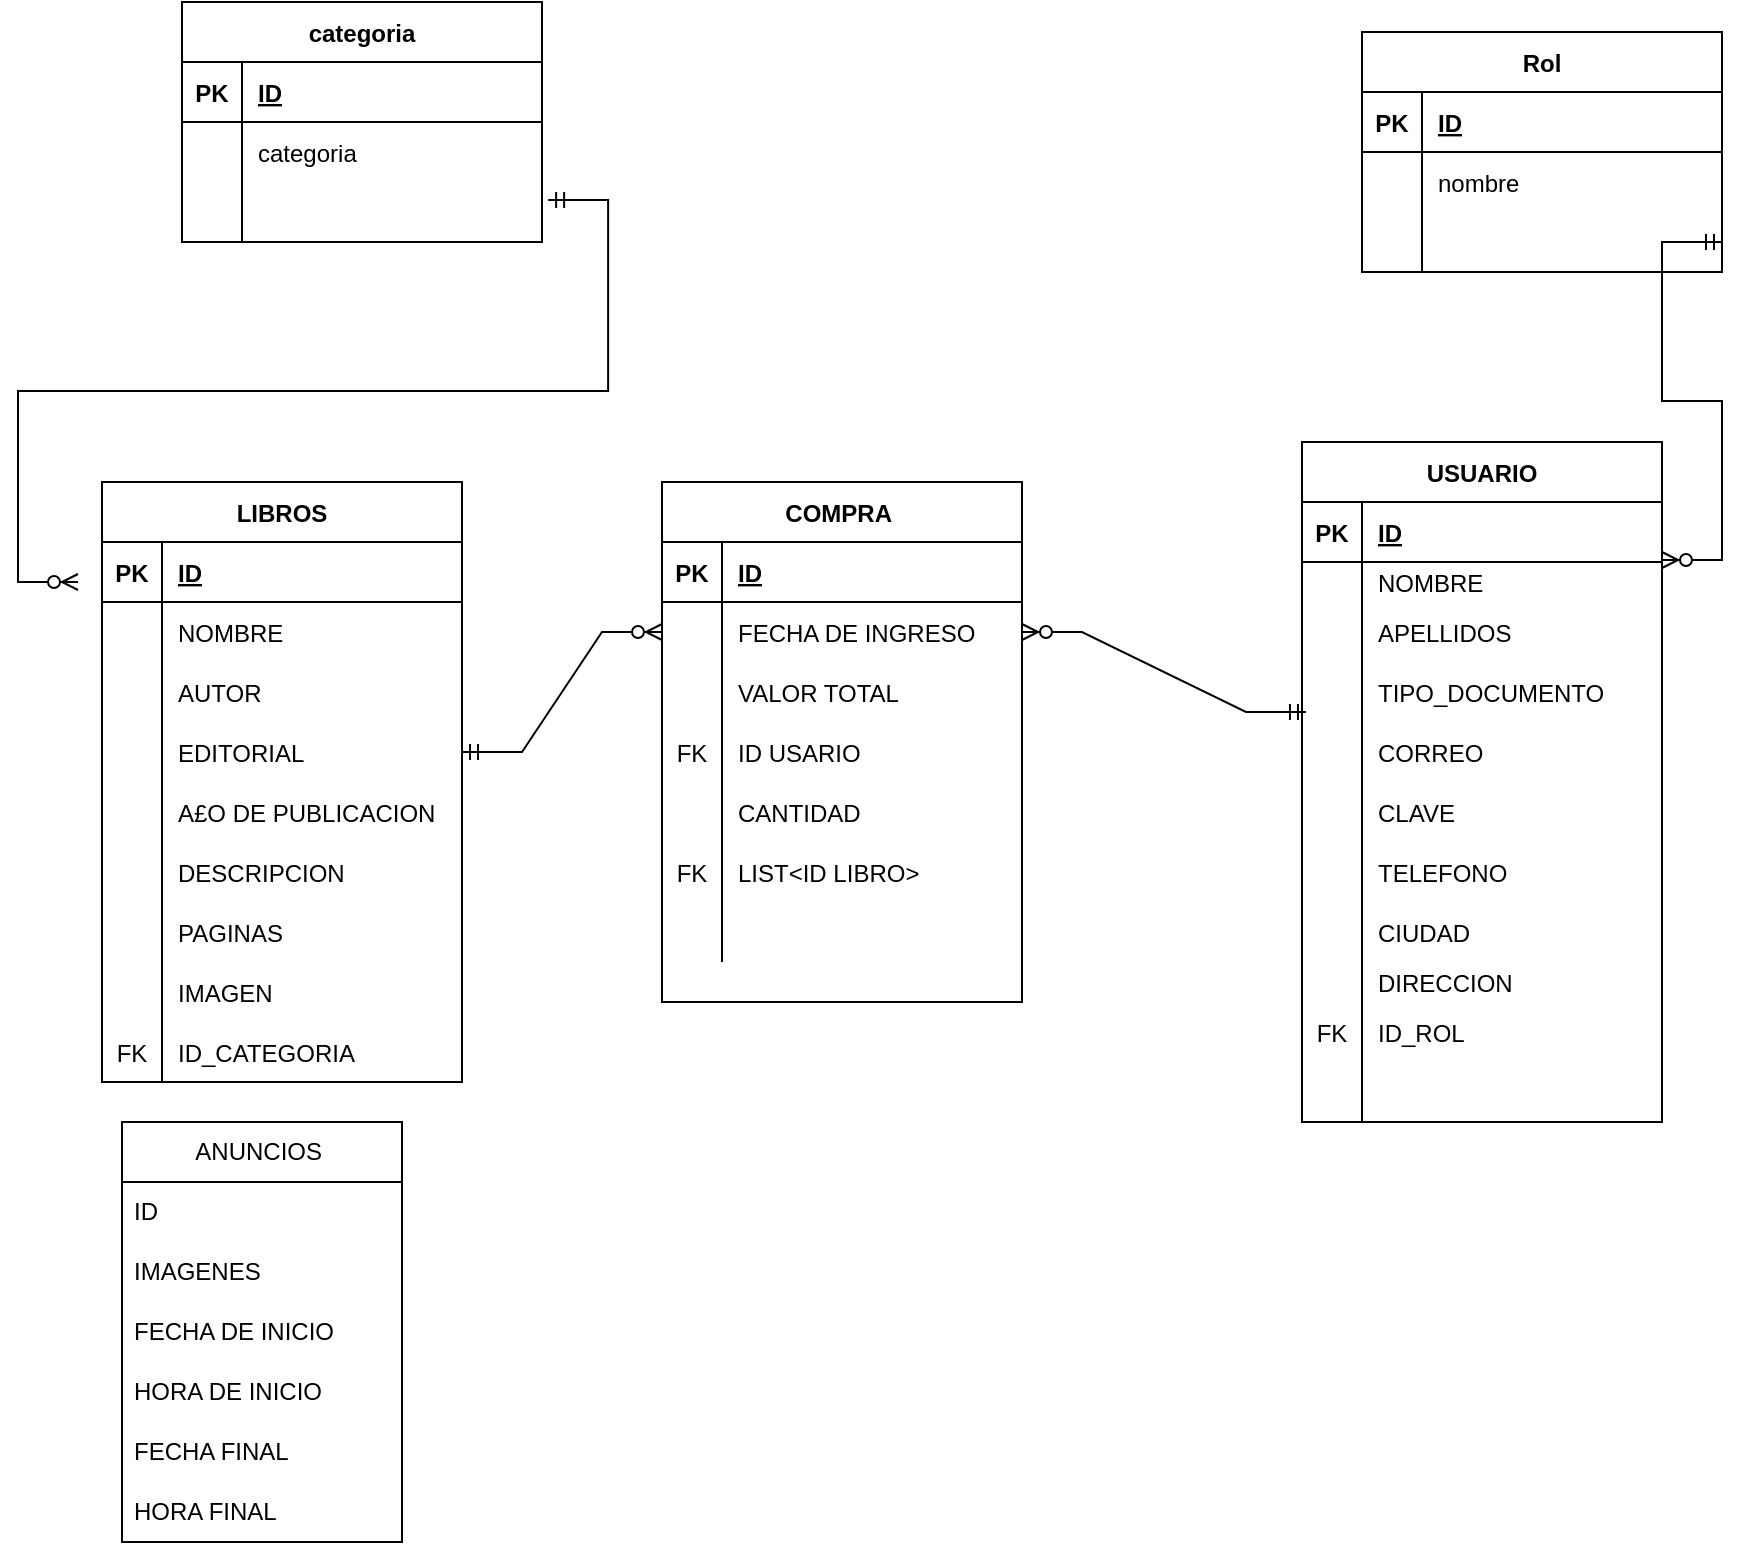 <mxfile version="21.1.1" type="github">
  <diagram name="Page-1" id="SdOR_lcxehe7at8e-WVL">
    <mxGraphModel dx="1947" dy="1613" grid="1" gridSize="10" guides="1" tooltips="1" connect="1" arrows="1" fold="1" page="1" pageScale="1" pageWidth="827" pageHeight="1169" math="0" shadow="0">
      <root>
        <mxCell id="0" />
        <mxCell id="1" parent="0" />
        <mxCell id="GpgRx4gBIqmJaKWtZ5LS-45" value="ANUNCIOS&amp;nbsp;" style="swimlane;fontStyle=0;childLayout=stackLayout;horizontal=1;startSize=30;horizontalStack=0;resizeParent=1;resizeParentMax=0;resizeLast=0;collapsible=1;marginBottom=0;whiteSpace=wrap;html=1;" parent="1" vertex="1">
          <mxGeometry x="40" y="420" width="140" height="210" as="geometry" />
        </mxCell>
        <mxCell id="GpgRx4gBIqmJaKWtZ5LS-46" value="ID" style="text;strokeColor=none;fillColor=none;align=left;verticalAlign=middle;spacingLeft=4;spacingRight=4;overflow=hidden;points=[[0,0.5],[1,0.5]];portConstraint=eastwest;rotatable=0;whiteSpace=wrap;html=1;" parent="GpgRx4gBIqmJaKWtZ5LS-45" vertex="1">
          <mxGeometry y="30" width="140" height="30" as="geometry" />
        </mxCell>
        <mxCell id="GpgRx4gBIqmJaKWtZ5LS-47" value="IMAGENES" style="text;strokeColor=none;fillColor=none;align=left;verticalAlign=middle;spacingLeft=4;spacingRight=4;overflow=hidden;points=[[0,0.5],[1,0.5]];portConstraint=eastwest;rotatable=0;whiteSpace=wrap;html=1;" parent="GpgRx4gBIqmJaKWtZ5LS-45" vertex="1">
          <mxGeometry y="60" width="140" height="30" as="geometry" />
        </mxCell>
        <mxCell id="GpgRx4gBIqmJaKWtZ5LS-48" value="FECHA DE INICIO" style="text;strokeColor=none;fillColor=none;align=left;verticalAlign=middle;spacingLeft=4;spacingRight=4;overflow=hidden;points=[[0,0.5],[1,0.5]];portConstraint=eastwest;rotatable=0;whiteSpace=wrap;html=1;" parent="GpgRx4gBIqmJaKWtZ5LS-45" vertex="1">
          <mxGeometry y="90" width="140" height="30" as="geometry" />
        </mxCell>
        <mxCell id="GpgRx4gBIqmJaKWtZ5LS-49" value="HORA DE INICIO" style="text;strokeColor=none;fillColor=none;align=left;verticalAlign=middle;spacingLeft=4;spacingRight=4;overflow=hidden;points=[[0,0.5],[1,0.5]];portConstraint=eastwest;rotatable=0;whiteSpace=wrap;html=1;" parent="GpgRx4gBIqmJaKWtZ5LS-45" vertex="1">
          <mxGeometry y="120" width="140" height="30" as="geometry" />
        </mxCell>
        <mxCell id="GpgRx4gBIqmJaKWtZ5LS-50" value="FECHA FINAL&amp;nbsp;" style="text;strokeColor=none;fillColor=none;align=left;verticalAlign=middle;spacingLeft=4;spacingRight=4;overflow=hidden;points=[[0,0.5],[1,0.5]];portConstraint=eastwest;rotatable=0;whiteSpace=wrap;html=1;" parent="GpgRx4gBIqmJaKWtZ5LS-45" vertex="1">
          <mxGeometry y="150" width="140" height="30" as="geometry" />
        </mxCell>
        <mxCell id="GpgRx4gBIqmJaKWtZ5LS-51" value="HORA FINAL" style="text;strokeColor=none;fillColor=none;align=left;verticalAlign=middle;spacingLeft=4;spacingRight=4;overflow=hidden;points=[[0,0.5],[1,0.5]];portConstraint=eastwest;rotatable=0;whiteSpace=wrap;html=1;" parent="GpgRx4gBIqmJaKWtZ5LS-45" vertex="1">
          <mxGeometry y="180" width="140" height="30" as="geometry" />
        </mxCell>
        <mxCell id="GpgRx4gBIqmJaKWtZ5LS-91" value="USUARIO" style="shape=table;startSize=30;container=1;collapsible=1;childLayout=tableLayout;fixedRows=1;rowLines=0;fontStyle=1;align=center;resizeLast=1;" parent="1" vertex="1">
          <mxGeometry x="630" y="80" width="180" height="340" as="geometry" />
        </mxCell>
        <mxCell id="GpgRx4gBIqmJaKWtZ5LS-92" value="" style="shape=tableRow;horizontal=0;startSize=0;swimlaneHead=0;swimlaneBody=0;fillColor=none;collapsible=0;dropTarget=0;points=[[0,0.5],[1,0.5]];portConstraint=eastwest;top=0;left=0;right=0;bottom=1;" parent="GpgRx4gBIqmJaKWtZ5LS-91" vertex="1">
          <mxGeometry y="30" width="180" height="30" as="geometry" />
        </mxCell>
        <mxCell id="GpgRx4gBIqmJaKWtZ5LS-93" value="PK" style="shape=partialRectangle;connectable=0;fillColor=none;top=0;left=0;bottom=0;right=0;fontStyle=1;overflow=hidden;" parent="GpgRx4gBIqmJaKWtZ5LS-92" vertex="1">
          <mxGeometry width="30" height="30" as="geometry">
            <mxRectangle width="30" height="30" as="alternateBounds" />
          </mxGeometry>
        </mxCell>
        <mxCell id="GpgRx4gBIqmJaKWtZ5LS-94" value="ID" style="shape=partialRectangle;connectable=0;fillColor=none;top=0;left=0;bottom=0;right=0;align=left;spacingLeft=6;fontStyle=5;overflow=hidden;" parent="GpgRx4gBIqmJaKWtZ5LS-92" vertex="1">
          <mxGeometry x="30" width="150" height="30" as="geometry">
            <mxRectangle width="150" height="30" as="alternateBounds" />
          </mxGeometry>
        </mxCell>
        <mxCell id="GpgRx4gBIqmJaKWtZ5LS-95" value="" style="shape=tableRow;horizontal=0;startSize=0;swimlaneHead=0;swimlaneBody=0;fillColor=none;collapsible=0;dropTarget=0;points=[[0,0.5],[1,0.5]];portConstraint=eastwest;top=0;left=0;right=0;bottom=0;" parent="GpgRx4gBIqmJaKWtZ5LS-91" vertex="1">
          <mxGeometry y="60" width="180" height="20" as="geometry" />
        </mxCell>
        <mxCell id="GpgRx4gBIqmJaKWtZ5LS-96" value="" style="shape=partialRectangle;connectable=0;fillColor=none;top=0;left=0;bottom=0;right=0;editable=1;overflow=hidden;" parent="GpgRx4gBIqmJaKWtZ5LS-95" vertex="1">
          <mxGeometry width="30" height="20" as="geometry">
            <mxRectangle width="30" height="20" as="alternateBounds" />
          </mxGeometry>
        </mxCell>
        <mxCell id="GpgRx4gBIqmJaKWtZ5LS-97" value="NOMBRE" style="shape=partialRectangle;connectable=0;fillColor=none;top=0;left=0;bottom=0;right=0;align=left;spacingLeft=6;overflow=hidden;" parent="GpgRx4gBIqmJaKWtZ5LS-95" vertex="1">
          <mxGeometry x="30" width="150" height="20" as="geometry">
            <mxRectangle width="150" height="20" as="alternateBounds" />
          </mxGeometry>
        </mxCell>
        <mxCell id="GpgRx4gBIqmJaKWtZ5LS-98" value="" style="shape=tableRow;horizontal=0;startSize=0;swimlaneHead=0;swimlaneBody=0;fillColor=none;collapsible=0;dropTarget=0;points=[[0,0.5],[1,0.5]];portConstraint=eastwest;top=0;left=0;right=0;bottom=0;" parent="GpgRx4gBIqmJaKWtZ5LS-91" vertex="1">
          <mxGeometry y="80" width="180" height="30" as="geometry" />
        </mxCell>
        <mxCell id="GpgRx4gBIqmJaKWtZ5LS-99" value="" style="shape=partialRectangle;connectable=0;fillColor=none;top=0;left=0;bottom=0;right=0;editable=1;overflow=hidden;" parent="GpgRx4gBIqmJaKWtZ5LS-98" vertex="1">
          <mxGeometry width="30" height="30" as="geometry">
            <mxRectangle width="30" height="30" as="alternateBounds" />
          </mxGeometry>
        </mxCell>
        <mxCell id="GpgRx4gBIqmJaKWtZ5LS-100" value="APELLIDOS " style="shape=partialRectangle;connectable=0;fillColor=none;top=0;left=0;bottom=0;right=0;align=left;spacingLeft=6;overflow=hidden;" parent="GpgRx4gBIqmJaKWtZ5LS-98" vertex="1">
          <mxGeometry x="30" width="150" height="30" as="geometry">
            <mxRectangle width="150" height="30" as="alternateBounds" />
          </mxGeometry>
        </mxCell>
        <mxCell id="GpgRx4gBIqmJaKWtZ5LS-101" value="" style="shape=tableRow;horizontal=0;startSize=0;swimlaneHead=0;swimlaneBody=0;fillColor=none;collapsible=0;dropTarget=0;points=[[0,0.5],[1,0.5]];portConstraint=eastwest;top=0;left=0;right=0;bottom=0;" parent="GpgRx4gBIqmJaKWtZ5LS-91" vertex="1">
          <mxGeometry y="110" width="180" height="30" as="geometry" />
        </mxCell>
        <mxCell id="GpgRx4gBIqmJaKWtZ5LS-102" value="" style="shape=partialRectangle;connectable=0;fillColor=none;top=0;left=0;bottom=0;right=0;editable=1;overflow=hidden;" parent="GpgRx4gBIqmJaKWtZ5LS-101" vertex="1">
          <mxGeometry width="30" height="30" as="geometry">
            <mxRectangle width="30" height="30" as="alternateBounds" />
          </mxGeometry>
        </mxCell>
        <mxCell id="GpgRx4gBIqmJaKWtZ5LS-103" value="TIPO_DOCUMENTO" style="shape=partialRectangle;connectable=0;fillColor=none;top=0;left=0;bottom=0;right=0;align=left;spacingLeft=6;overflow=hidden;" parent="GpgRx4gBIqmJaKWtZ5LS-101" vertex="1">
          <mxGeometry x="30" width="150" height="30" as="geometry">
            <mxRectangle width="150" height="30" as="alternateBounds" />
          </mxGeometry>
        </mxCell>
        <mxCell id="GpgRx4gBIqmJaKWtZ5LS-104" value="" style="shape=tableRow;horizontal=0;startSize=0;swimlaneHead=0;swimlaneBody=0;fillColor=none;collapsible=0;dropTarget=0;points=[[0,0.5],[1,0.5]];portConstraint=eastwest;top=0;left=0;right=0;bottom=0;" parent="GpgRx4gBIqmJaKWtZ5LS-91" vertex="1">
          <mxGeometry y="140" width="180" height="30" as="geometry" />
        </mxCell>
        <mxCell id="GpgRx4gBIqmJaKWtZ5LS-105" value="" style="shape=partialRectangle;connectable=0;fillColor=none;top=0;left=0;bottom=0;right=0;editable=1;overflow=hidden;" parent="GpgRx4gBIqmJaKWtZ5LS-104" vertex="1">
          <mxGeometry width="30" height="30" as="geometry">
            <mxRectangle width="30" height="30" as="alternateBounds" />
          </mxGeometry>
        </mxCell>
        <mxCell id="GpgRx4gBIqmJaKWtZ5LS-106" value="CORREO" style="shape=partialRectangle;connectable=0;fillColor=none;top=0;left=0;bottom=0;right=0;align=left;spacingLeft=6;overflow=hidden;" parent="GpgRx4gBIqmJaKWtZ5LS-104" vertex="1">
          <mxGeometry x="30" width="150" height="30" as="geometry">
            <mxRectangle width="150" height="30" as="alternateBounds" />
          </mxGeometry>
        </mxCell>
        <mxCell id="GpgRx4gBIqmJaKWtZ5LS-107" value="" style="shape=tableRow;horizontal=0;startSize=0;swimlaneHead=0;swimlaneBody=0;fillColor=none;collapsible=0;dropTarget=0;points=[[0,0.5],[1,0.5]];portConstraint=eastwest;top=0;left=0;right=0;bottom=0;" parent="GpgRx4gBIqmJaKWtZ5LS-91" vertex="1">
          <mxGeometry y="170" width="180" height="30" as="geometry" />
        </mxCell>
        <mxCell id="GpgRx4gBIqmJaKWtZ5LS-108" value="" style="shape=partialRectangle;connectable=0;fillColor=none;top=0;left=0;bottom=0;right=0;editable=1;overflow=hidden;" parent="GpgRx4gBIqmJaKWtZ5LS-107" vertex="1">
          <mxGeometry width="30" height="30" as="geometry">
            <mxRectangle width="30" height="30" as="alternateBounds" />
          </mxGeometry>
        </mxCell>
        <mxCell id="GpgRx4gBIqmJaKWtZ5LS-109" value="CLAVE" style="shape=partialRectangle;connectable=0;fillColor=none;top=0;left=0;bottom=0;right=0;align=left;spacingLeft=6;overflow=hidden;" parent="GpgRx4gBIqmJaKWtZ5LS-107" vertex="1">
          <mxGeometry x="30" width="150" height="30" as="geometry">
            <mxRectangle width="150" height="30" as="alternateBounds" />
          </mxGeometry>
        </mxCell>
        <mxCell id="rpiubQK_SpaXjXxLw4DI-21" value="" style="shape=tableRow;horizontal=0;startSize=0;swimlaneHead=0;swimlaneBody=0;fillColor=none;collapsible=0;dropTarget=0;points=[[0,0.5],[1,0.5]];portConstraint=eastwest;top=0;left=0;right=0;bottom=0;" parent="GpgRx4gBIqmJaKWtZ5LS-91" vertex="1">
          <mxGeometry y="200" width="180" height="30" as="geometry" />
        </mxCell>
        <mxCell id="rpiubQK_SpaXjXxLw4DI-22" value="" style="shape=partialRectangle;connectable=0;fillColor=none;top=0;left=0;bottom=0;right=0;editable=1;overflow=hidden;" parent="rpiubQK_SpaXjXxLw4DI-21" vertex="1">
          <mxGeometry width="30" height="30" as="geometry">
            <mxRectangle width="30" height="30" as="alternateBounds" />
          </mxGeometry>
        </mxCell>
        <mxCell id="rpiubQK_SpaXjXxLw4DI-23" value="TELEFONO" style="shape=partialRectangle;connectable=0;fillColor=none;top=0;left=0;bottom=0;right=0;align=left;spacingLeft=6;overflow=hidden;" parent="rpiubQK_SpaXjXxLw4DI-21" vertex="1">
          <mxGeometry x="30" width="150" height="30" as="geometry">
            <mxRectangle width="150" height="30" as="alternateBounds" />
          </mxGeometry>
        </mxCell>
        <mxCell id="rpiubQK_SpaXjXxLw4DI-49" value="" style="shape=tableRow;horizontal=0;startSize=0;swimlaneHead=0;swimlaneBody=0;fillColor=none;collapsible=0;dropTarget=0;points=[[0,0.5],[1,0.5]];portConstraint=eastwest;top=0;left=0;right=0;bottom=0;" parent="GpgRx4gBIqmJaKWtZ5LS-91" vertex="1">
          <mxGeometry y="230" width="180" height="30" as="geometry" />
        </mxCell>
        <mxCell id="rpiubQK_SpaXjXxLw4DI-50" value="" style="shape=partialRectangle;connectable=0;fillColor=none;top=0;left=0;bottom=0;right=0;editable=1;overflow=hidden;" parent="rpiubQK_SpaXjXxLw4DI-49" vertex="1">
          <mxGeometry width="30" height="30" as="geometry">
            <mxRectangle width="30" height="30" as="alternateBounds" />
          </mxGeometry>
        </mxCell>
        <mxCell id="rpiubQK_SpaXjXxLw4DI-51" value="CIUDAD" style="shape=partialRectangle;connectable=0;fillColor=none;top=0;left=0;bottom=0;right=0;align=left;spacingLeft=6;overflow=hidden;" parent="rpiubQK_SpaXjXxLw4DI-49" vertex="1">
          <mxGeometry x="30" width="150" height="30" as="geometry">
            <mxRectangle width="150" height="30" as="alternateBounds" />
          </mxGeometry>
        </mxCell>
        <mxCell id="rpiubQK_SpaXjXxLw4DI-52" value="" style="shape=tableRow;horizontal=0;startSize=0;swimlaneHead=0;swimlaneBody=0;fillColor=none;collapsible=0;dropTarget=0;points=[[0,0.5],[1,0.5]];portConstraint=eastwest;top=0;left=0;right=0;bottom=0;" parent="GpgRx4gBIqmJaKWtZ5LS-91" vertex="1">
          <mxGeometry y="260" width="180" height="20" as="geometry" />
        </mxCell>
        <mxCell id="rpiubQK_SpaXjXxLw4DI-53" value="" style="shape=partialRectangle;connectable=0;fillColor=none;top=0;left=0;bottom=0;right=0;editable=1;overflow=hidden;" parent="rpiubQK_SpaXjXxLw4DI-52" vertex="1">
          <mxGeometry width="30" height="20" as="geometry">
            <mxRectangle width="30" height="20" as="alternateBounds" />
          </mxGeometry>
        </mxCell>
        <mxCell id="rpiubQK_SpaXjXxLw4DI-54" value="DIRECCION" style="shape=partialRectangle;connectable=0;fillColor=none;top=0;left=0;bottom=0;right=0;align=left;spacingLeft=6;overflow=hidden;" parent="rpiubQK_SpaXjXxLw4DI-52" vertex="1">
          <mxGeometry x="30" width="150" height="20" as="geometry">
            <mxRectangle width="150" height="20" as="alternateBounds" />
          </mxGeometry>
        </mxCell>
        <mxCell id="rpiubQK_SpaXjXxLw4DI-55" value="" style="shape=tableRow;horizontal=0;startSize=0;swimlaneHead=0;swimlaneBody=0;fillColor=none;collapsible=0;dropTarget=0;points=[[0,0.5],[1,0.5]];portConstraint=eastwest;top=0;left=0;right=0;bottom=0;" parent="GpgRx4gBIqmJaKWtZ5LS-91" vertex="1">
          <mxGeometry y="280" width="180" height="30" as="geometry" />
        </mxCell>
        <mxCell id="rpiubQK_SpaXjXxLw4DI-56" value="FK" style="shape=partialRectangle;connectable=0;fillColor=none;top=0;left=0;bottom=0;right=0;editable=1;overflow=hidden;" parent="rpiubQK_SpaXjXxLw4DI-55" vertex="1">
          <mxGeometry width="30" height="30" as="geometry">
            <mxRectangle width="30" height="30" as="alternateBounds" />
          </mxGeometry>
        </mxCell>
        <mxCell id="rpiubQK_SpaXjXxLw4DI-57" value="ID_ROL" style="shape=partialRectangle;connectable=0;fillColor=none;top=0;left=0;bottom=0;right=0;align=left;spacingLeft=6;overflow=hidden;" parent="rpiubQK_SpaXjXxLw4DI-55" vertex="1">
          <mxGeometry x="30" width="150" height="30" as="geometry">
            <mxRectangle width="150" height="30" as="alternateBounds" />
          </mxGeometry>
        </mxCell>
        <mxCell id="O1H3KOz4SwCNl8HUOJ93-4" value="" style="shape=tableRow;horizontal=0;startSize=0;swimlaneHead=0;swimlaneBody=0;fillColor=none;collapsible=0;dropTarget=0;points=[[0,0.5],[1,0.5]];portConstraint=eastwest;top=0;left=0;right=0;bottom=0;" parent="GpgRx4gBIqmJaKWtZ5LS-91" vertex="1">
          <mxGeometry y="310" width="180" height="30" as="geometry" />
        </mxCell>
        <mxCell id="O1H3KOz4SwCNl8HUOJ93-5" value="" style="shape=partialRectangle;connectable=0;fillColor=none;top=0;left=0;bottom=0;right=0;editable=1;overflow=hidden;" parent="O1H3KOz4SwCNl8HUOJ93-4" vertex="1">
          <mxGeometry width="30" height="30" as="geometry">
            <mxRectangle width="30" height="30" as="alternateBounds" />
          </mxGeometry>
        </mxCell>
        <mxCell id="O1H3KOz4SwCNl8HUOJ93-6" value="" style="shape=partialRectangle;connectable=0;fillColor=none;top=0;left=0;bottom=0;right=0;align=left;spacingLeft=6;overflow=hidden;" parent="O1H3KOz4SwCNl8HUOJ93-4" vertex="1">
          <mxGeometry x="30" width="150" height="30" as="geometry">
            <mxRectangle width="150" height="30" as="alternateBounds" />
          </mxGeometry>
        </mxCell>
        <mxCell id="GpgRx4gBIqmJaKWtZ5LS-110" value="COMPRA " style="shape=table;startSize=30;container=1;collapsible=1;childLayout=tableLayout;fixedRows=1;rowLines=0;fontStyle=1;align=center;resizeLast=1;" parent="1" vertex="1">
          <mxGeometry x="310" y="100" width="180" height="260" as="geometry" />
        </mxCell>
        <mxCell id="GpgRx4gBIqmJaKWtZ5LS-111" value="" style="shape=tableRow;horizontal=0;startSize=0;swimlaneHead=0;swimlaneBody=0;fillColor=none;collapsible=0;dropTarget=0;points=[[0,0.5],[1,0.5]];portConstraint=eastwest;top=0;left=0;right=0;bottom=1;" parent="GpgRx4gBIqmJaKWtZ5LS-110" vertex="1">
          <mxGeometry y="30" width="180" height="30" as="geometry" />
        </mxCell>
        <mxCell id="GpgRx4gBIqmJaKWtZ5LS-112" value="PK" style="shape=partialRectangle;connectable=0;fillColor=none;top=0;left=0;bottom=0;right=0;fontStyle=1;overflow=hidden;" parent="GpgRx4gBIqmJaKWtZ5LS-111" vertex="1">
          <mxGeometry width="30" height="30" as="geometry">
            <mxRectangle width="30" height="30" as="alternateBounds" />
          </mxGeometry>
        </mxCell>
        <mxCell id="GpgRx4gBIqmJaKWtZ5LS-113" value="ID" style="shape=partialRectangle;connectable=0;fillColor=none;top=0;left=0;bottom=0;right=0;align=left;spacingLeft=6;fontStyle=5;overflow=hidden;" parent="GpgRx4gBIqmJaKWtZ5LS-111" vertex="1">
          <mxGeometry x="30" width="150" height="30" as="geometry">
            <mxRectangle width="150" height="30" as="alternateBounds" />
          </mxGeometry>
        </mxCell>
        <mxCell id="GpgRx4gBIqmJaKWtZ5LS-120" value="" style="shape=tableRow;horizontal=0;startSize=0;swimlaneHead=0;swimlaneBody=0;fillColor=none;collapsible=0;dropTarget=0;points=[[0,0.5],[1,0.5]];portConstraint=eastwest;top=0;left=0;right=0;bottom=0;" parent="GpgRx4gBIqmJaKWtZ5LS-110" vertex="1">
          <mxGeometry y="60" width="180" height="30" as="geometry" />
        </mxCell>
        <mxCell id="GpgRx4gBIqmJaKWtZ5LS-121" value="" style="shape=partialRectangle;connectable=0;fillColor=none;top=0;left=0;bottom=0;right=0;editable=1;overflow=hidden;" parent="GpgRx4gBIqmJaKWtZ5LS-120" vertex="1">
          <mxGeometry width="30" height="30" as="geometry">
            <mxRectangle width="30" height="30" as="alternateBounds" />
          </mxGeometry>
        </mxCell>
        <mxCell id="GpgRx4gBIqmJaKWtZ5LS-122" value="FECHA DE INGRESO" style="shape=partialRectangle;connectable=0;fillColor=none;top=0;left=0;bottom=0;right=0;align=left;spacingLeft=6;overflow=hidden;" parent="GpgRx4gBIqmJaKWtZ5LS-120" vertex="1">
          <mxGeometry x="30" width="150" height="30" as="geometry">
            <mxRectangle width="150" height="30" as="alternateBounds" />
          </mxGeometry>
        </mxCell>
        <mxCell id="GpgRx4gBIqmJaKWtZ5LS-123" value="" style="shape=tableRow;horizontal=0;startSize=0;swimlaneHead=0;swimlaneBody=0;fillColor=none;collapsible=0;dropTarget=0;points=[[0,0.5],[1,0.5]];portConstraint=eastwest;top=0;left=0;right=0;bottom=0;" parent="GpgRx4gBIqmJaKWtZ5LS-110" vertex="1">
          <mxGeometry y="90" width="180" height="30" as="geometry" />
        </mxCell>
        <mxCell id="GpgRx4gBIqmJaKWtZ5LS-124" value="" style="shape=partialRectangle;connectable=0;fillColor=none;top=0;left=0;bottom=0;right=0;editable=1;overflow=hidden;" parent="GpgRx4gBIqmJaKWtZ5LS-123" vertex="1">
          <mxGeometry width="30" height="30" as="geometry">
            <mxRectangle width="30" height="30" as="alternateBounds" />
          </mxGeometry>
        </mxCell>
        <mxCell id="GpgRx4gBIqmJaKWtZ5LS-125" value="VALOR TOTAL" style="shape=partialRectangle;connectable=0;fillColor=none;top=0;left=0;bottom=0;right=0;align=left;spacingLeft=6;overflow=hidden;" parent="GpgRx4gBIqmJaKWtZ5LS-123" vertex="1">
          <mxGeometry x="30" width="150" height="30" as="geometry">
            <mxRectangle width="150" height="30" as="alternateBounds" />
          </mxGeometry>
        </mxCell>
        <mxCell id="GpgRx4gBIqmJaKWtZ5LS-321" value="" style="shape=tableRow;horizontal=0;startSize=0;swimlaneHead=0;swimlaneBody=0;fillColor=none;collapsible=0;dropTarget=0;points=[[0,0.5],[1,0.5]];portConstraint=eastwest;top=0;left=0;right=0;bottom=0;" parent="GpgRx4gBIqmJaKWtZ5LS-110" vertex="1">
          <mxGeometry y="120" width="180" height="30" as="geometry" />
        </mxCell>
        <mxCell id="GpgRx4gBIqmJaKWtZ5LS-322" value="FK" style="shape=partialRectangle;connectable=0;fillColor=none;top=0;left=0;bottom=0;right=0;editable=1;overflow=hidden;" parent="GpgRx4gBIqmJaKWtZ5LS-321" vertex="1">
          <mxGeometry width="30" height="30" as="geometry">
            <mxRectangle width="30" height="30" as="alternateBounds" />
          </mxGeometry>
        </mxCell>
        <mxCell id="GpgRx4gBIqmJaKWtZ5LS-323" value="ID USARIO" style="shape=partialRectangle;connectable=0;fillColor=none;top=0;left=0;bottom=0;right=0;align=left;spacingLeft=6;overflow=hidden;" parent="GpgRx4gBIqmJaKWtZ5LS-321" vertex="1">
          <mxGeometry x="30" width="150" height="30" as="geometry">
            <mxRectangle width="150" height="30" as="alternateBounds" />
          </mxGeometry>
        </mxCell>
        <mxCell id="7ZoWcaAMRCiC-hSI6jij-1" value="" style="shape=tableRow;horizontal=0;startSize=0;swimlaneHead=0;swimlaneBody=0;fillColor=none;collapsible=0;dropTarget=0;points=[[0,0.5],[1,0.5]];portConstraint=eastwest;top=0;left=0;right=0;bottom=0;" vertex="1" parent="GpgRx4gBIqmJaKWtZ5LS-110">
          <mxGeometry y="150" width="180" height="30" as="geometry" />
        </mxCell>
        <mxCell id="7ZoWcaAMRCiC-hSI6jij-2" value="" style="shape=partialRectangle;connectable=0;fillColor=none;top=0;left=0;bottom=0;right=0;editable=1;overflow=hidden;" vertex="1" parent="7ZoWcaAMRCiC-hSI6jij-1">
          <mxGeometry width="30" height="30" as="geometry">
            <mxRectangle width="30" height="30" as="alternateBounds" />
          </mxGeometry>
        </mxCell>
        <mxCell id="7ZoWcaAMRCiC-hSI6jij-3" value="CANTIDAD " style="shape=partialRectangle;connectable=0;fillColor=none;top=0;left=0;bottom=0;right=0;align=left;spacingLeft=6;overflow=hidden;" vertex="1" parent="7ZoWcaAMRCiC-hSI6jij-1">
          <mxGeometry x="30" width="150" height="30" as="geometry">
            <mxRectangle width="150" height="30" as="alternateBounds" />
          </mxGeometry>
        </mxCell>
        <mxCell id="7ZoWcaAMRCiC-hSI6jij-4" value="" style="shape=tableRow;horizontal=0;startSize=0;swimlaneHead=0;swimlaneBody=0;fillColor=none;collapsible=0;dropTarget=0;points=[[0,0.5],[1,0.5]];portConstraint=eastwest;top=0;left=0;right=0;bottom=0;" vertex="1" parent="GpgRx4gBIqmJaKWtZ5LS-110">
          <mxGeometry y="180" width="180" height="30" as="geometry" />
        </mxCell>
        <mxCell id="7ZoWcaAMRCiC-hSI6jij-5" value="FK" style="shape=partialRectangle;connectable=0;fillColor=none;top=0;left=0;bottom=0;right=0;editable=1;overflow=hidden;" vertex="1" parent="7ZoWcaAMRCiC-hSI6jij-4">
          <mxGeometry width="30" height="30" as="geometry">
            <mxRectangle width="30" height="30" as="alternateBounds" />
          </mxGeometry>
        </mxCell>
        <mxCell id="7ZoWcaAMRCiC-hSI6jij-6" value="LIST&lt;ID LIBRO&gt;" style="shape=partialRectangle;connectable=0;fillColor=none;top=0;left=0;bottom=0;right=0;align=left;spacingLeft=6;overflow=hidden;" vertex="1" parent="7ZoWcaAMRCiC-hSI6jij-4">
          <mxGeometry x="30" width="150" height="30" as="geometry">
            <mxRectangle width="150" height="30" as="alternateBounds" />
          </mxGeometry>
        </mxCell>
        <mxCell id="7ZoWcaAMRCiC-hSI6jij-7" value="" style="shape=tableRow;horizontal=0;startSize=0;swimlaneHead=0;swimlaneBody=0;fillColor=none;collapsible=0;dropTarget=0;points=[[0,0.5],[1,0.5]];portConstraint=eastwest;top=0;left=0;right=0;bottom=0;" vertex="1" parent="GpgRx4gBIqmJaKWtZ5LS-110">
          <mxGeometry y="210" width="180" height="30" as="geometry" />
        </mxCell>
        <mxCell id="7ZoWcaAMRCiC-hSI6jij-8" value="" style="shape=partialRectangle;connectable=0;fillColor=none;top=0;left=0;bottom=0;right=0;editable=1;overflow=hidden;" vertex="1" parent="7ZoWcaAMRCiC-hSI6jij-7">
          <mxGeometry width="30" height="30" as="geometry">
            <mxRectangle width="30" height="30" as="alternateBounds" />
          </mxGeometry>
        </mxCell>
        <mxCell id="7ZoWcaAMRCiC-hSI6jij-9" value="" style="shape=partialRectangle;connectable=0;fillColor=none;top=0;left=0;bottom=0;right=0;align=left;spacingLeft=6;overflow=hidden;" vertex="1" parent="7ZoWcaAMRCiC-hSI6jij-7">
          <mxGeometry x="30" width="150" height="30" as="geometry">
            <mxRectangle width="150" height="30" as="alternateBounds" />
          </mxGeometry>
        </mxCell>
        <mxCell id="GpgRx4gBIqmJaKWtZ5LS-206" value="LIBROS" style="shape=table;startSize=30;container=1;collapsible=1;childLayout=tableLayout;fixedRows=1;rowLines=0;fontStyle=1;align=center;resizeLast=1;" parent="1" vertex="1">
          <mxGeometry x="30" y="100" width="180" height="300" as="geometry" />
        </mxCell>
        <mxCell id="GpgRx4gBIqmJaKWtZ5LS-207" value="" style="shape=tableRow;horizontal=0;startSize=0;swimlaneHead=0;swimlaneBody=0;fillColor=none;collapsible=0;dropTarget=0;points=[[0,0.5],[1,0.5]];portConstraint=eastwest;top=0;left=0;right=0;bottom=1;" parent="GpgRx4gBIqmJaKWtZ5LS-206" vertex="1">
          <mxGeometry y="30" width="180" height="30" as="geometry" />
        </mxCell>
        <mxCell id="GpgRx4gBIqmJaKWtZ5LS-208" value="PK" style="shape=partialRectangle;connectable=0;fillColor=none;top=0;left=0;bottom=0;right=0;fontStyle=1;overflow=hidden;" parent="GpgRx4gBIqmJaKWtZ5LS-207" vertex="1">
          <mxGeometry width="30" height="30" as="geometry">
            <mxRectangle width="30" height="30" as="alternateBounds" />
          </mxGeometry>
        </mxCell>
        <mxCell id="GpgRx4gBIqmJaKWtZ5LS-209" value="ID" style="shape=partialRectangle;connectable=0;fillColor=none;top=0;left=0;bottom=0;right=0;align=left;spacingLeft=6;fontStyle=5;overflow=hidden;" parent="GpgRx4gBIqmJaKWtZ5LS-207" vertex="1">
          <mxGeometry x="30" width="150" height="30" as="geometry">
            <mxRectangle width="150" height="30" as="alternateBounds" />
          </mxGeometry>
        </mxCell>
        <mxCell id="GpgRx4gBIqmJaKWtZ5LS-210" value="" style="shape=tableRow;horizontal=0;startSize=0;swimlaneHead=0;swimlaneBody=0;fillColor=none;collapsible=0;dropTarget=0;points=[[0,0.5],[1,0.5]];portConstraint=eastwest;top=0;left=0;right=0;bottom=0;" parent="GpgRx4gBIqmJaKWtZ5LS-206" vertex="1">
          <mxGeometry y="60" width="180" height="30" as="geometry" />
        </mxCell>
        <mxCell id="GpgRx4gBIqmJaKWtZ5LS-211" value="" style="shape=partialRectangle;connectable=0;fillColor=none;top=0;left=0;bottom=0;right=0;editable=1;overflow=hidden;" parent="GpgRx4gBIqmJaKWtZ5LS-210" vertex="1">
          <mxGeometry width="30" height="30" as="geometry">
            <mxRectangle width="30" height="30" as="alternateBounds" />
          </mxGeometry>
        </mxCell>
        <mxCell id="GpgRx4gBIqmJaKWtZ5LS-212" value="NOMBRE" style="shape=partialRectangle;connectable=0;fillColor=none;top=0;left=0;bottom=0;right=0;align=left;spacingLeft=6;overflow=hidden;" parent="GpgRx4gBIqmJaKWtZ5LS-210" vertex="1">
          <mxGeometry x="30" width="150" height="30" as="geometry">
            <mxRectangle width="150" height="30" as="alternateBounds" />
          </mxGeometry>
        </mxCell>
        <mxCell id="GpgRx4gBIqmJaKWtZ5LS-213" value="" style="shape=tableRow;horizontal=0;startSize=0;swimlaneHead=0;swimlaneBody=0;fillColor=none;collapsible=0;dropTarget=0;points=[[0,0.5],[1,0.5]];portConstraint=eastwest;top=0;left=0;right=0;bottom=0;" parent="GpgRx4gBIqmJaKWtZ5LS-206" vertex="1">
          <mxGeometry y="90" width="180" height="30" as="geometry" />
        </mxCell>
        <mxCell id="GpgRx4gBIqmJaKWtZ5LS-214" value="" style="shape=partialRectangle;connectable=0;fillColor=none;top=0;left=0;bottom=0;right=0;editable=1;overflow=hidden;" parent="GpgRx4gBIqmJaKWtZ5LS-213" vertex="1">
          <mxGeometry width="30" height="30" as="geometry">
            <mxRectangle width="30" height="30" as="alternateBounds" />
          </mxGeometry>
        </mxCell>
        <mxCell id="GpgRx4gBIqmJaKWtZ5LS-215" value="AUTOR" style="shape=partialRectangle;connectable=0;fillColor=none;top=0;left=0;bottom=0;right=0;align=left;spacingLeft=6;overflow=hidden;" parent="GpgRx4gBIqmJaKWtZ5LS-213" vertex="1">
          <mxGeometry x="30" width="150" height="30" as="geometry">
            <mxRectangle width="150" height="30" as="alternateBounds" />
          </mxGeometry>
        </mxCell>
        <mxCell id="GpgRx4gBIqmJaKWtZ5LS-216" value="" style="shape=tableRow;horizontal=0;startSize=0;swimlaneHead=0;swimlaneBody=0;fillColor=none;collapsible=0;dropTarget=0;points=[[0,0.5],[1,0.5]];portConstraint=eastwest;top=0;left=0;right=0;bottom=0;" parent="GpgRx4gBIqmJaKWtZ5LS-206" vertex="1">
          <mxGeometry y="120" width="180" height="30" as="geometry" />
        </mxCell>
        <mxCell id="GpgRx4gBIqmJaKWtZ5LS-217" value="" style="shape=partialRectangle;connectable=0;fillColor=none;top=0;left=0;bottom=0;right=0;editable=1;overflow=hidden;" parent="GpgRx4gBIqmJaKWtZ5LS-216" vertex="1">
          <mxGeometry width="30" height="30" as="geometry">
            <mxRectangle width="30" height="30" as="alternateBounds" />
          </mxGeometry>
        </mxCell>
        <mxCell id="GpgRx4gBIqmJaKWtZ5LS-218" value="EDITORIAL " style="shape=partialRectangle;connectable=0;fillColor=none;top=0;left=0;bottom=0;right=0;align=left;spacingLeft=6;overflow=hidden;" parent="GpgRx4gBIqmJaKWtZ5LS-216" vertex="1">
          <mxGeometry x="30" width="150" height="30" as="geometry">
            <mxRectangle width="150" height="30" as="alternateBounds" />
          </mxGeometry>
        </mxCell>
        <mxCell id="GpgRx4gBIqmJaKWtZ5LS-219" value="" style="shape=tableRow;horizontal=0;startSize=0;swimlaneHead=0;swimlaneBody=0;fillColor=none;collapsible=0;dropTarget=0;points=[[0,0.5],[1,0.5]];portConstraint=eastwest;top=0;left=0;right=0;bottom=0;" parent="GpgRx4gBIqmJaKWtZ5LS-206" vertex="1">
          <mxGeometry y="150" width="180" height="30" as="geometry" />
        </mxCell>
        <mxCell id="GpgRx4gBIqmJaKWtZ5LS-220" value="" style="shape=partialRectangle;connectable=0;fillColor=none;top=0;left=0;bottom=0;right=0;editable=1;overflow=hidden;" parent="GpgRx4gBIqmJaKWtZ5LS-219" vertex="1">
          <mxGeometry width="30" height="30" as="geometry">
            <mxRectangle width="30" height="30" as="alternateBounds" />
          </mxGeometry>
        </mxCell>
        <mxCell id="GpgRx4gBIqmJaKWtZ5LS-221" value="A£O DE PUBLICACION " style="shape=partialRectangle;connectable=0;fillColor=none;top=0;left=0;bottom=0;right=0;align=left;spacingLeft=6;overflow=hidden;" parent="GpgRx4gBIqmJaKWtZ5LS-219" vertex="1">
          <mxGeometry x="30" width="150" height="30" as="geometry">
            <mxRectangle width="150" height="30" as="alternateBounds" />
          </mxGeometry>
        </mxCell>
        <mxCell id="GpgRx4gBIqmJaKWtZ5LS-222" value="" style="shape=tableRow;horizontal=0;startSize=0;swimlaneHead=0;swimlaneBody=0;fillColor=none;collapsible=0;dropTarget=0;points=[[0,0.5],[1,0.5]];portConstraint=eastwest;top=0;left=0;right=0;bottom=0;" parent="GpgRx4gBIqmJaKWtZ5LS-206" vertex="1">
          <mxGeometry y="180" width="180" height="30" as="geometry" />
        </mxCell>
        <mxCell id="GpgRx4gBIqmJaKWtZ5LS-223" value="" style="shape=partialRectangle;connectable=0;fillColor=none;top=0;left=0;bottom=0;right=0;editable=1;overflow=hidden;" parent="GpgRx4gBIqmJaKWtZ5LS-222" vertex="1">
          <mxGeometry width="30" height="30" as="geometry">
            <mxRectangle width="30" height="30" as="alternateBounds" />
          </mxGeometry>
        </mxCell>
        <mxCell id="GpgRx4gBIqmJaKWtZ5LS-224" value="DESCRIPCION " style="shape=partialRectangle;connectable=0;fillColor=none;top=0;left=0;bottom=0;right=0;align=left;spacingLeft=6;overflow=hidden;" parent="GpgRx4gBIqmJaKWtZ5LS-222" vertex="1">
          <mxGeometry x="30" width="150" height="30" as="geometry">
            <mxRectangle width="150" height="30" as="alternateBounds" />
          </mxGeometry>
        </mxCell>
        <mxCell id="GpgRx4gBIqmJaKWtZ5LS-225" value="" style="shape=tableRow;horizontal=0;startSize=0;swimlaneHead=0;swimlaneBody=0;fillColor=none;collapsible=0;dropTarget=0;points=[[0,0.5],[1,0.5]];portConstraint=eastwest;top=0;left=0;right=0;bottom=0;" parent="GpgRx4gBIqmJaKWtZ5LS-206" vertex="1">
          <mxGeometry y="210" width="180" height="30" as="geometry" />
        </mxCell>
        <mxCell id="GpgRx4gBIqmJaKWtZ5LS-226" value="" style="shape=partialRectangle;connectable=0;fillColor=none;top=0;left=0;bottom=0;right=0;editable=1;overflow=hidden;" parent="GpgRx4gBIqmJaKWtZ5LS-225" vertex="1">
          <mxGeometry width="30" height="30" as="geometry">
            <mxRectangle width="30" height="30" as="alternateBounds" />
          </mxGeometry>
        </mxCell>
        <mxCell id="GpgRx4gBIqmJaKWtZ5LS-227" value="PAGINAS" style="shape=partialRectangle;connectable=0;fillColor=none;top=0;left=0;bottom=0;right=0;align=left;spacingLeft=6;overflow=hidden;" parent="GpgRx4gBIqmJaKWtZ5LS-225" vertex="1">
          <mxGeometry x="30" width="150" height="30" as="geometry">
            <mxRectangle width="150" height="30" as="alternateBounds" />
          </mxGeometry>
        </mxCell>
        <mxCell id="GpgRx4gBIqmJaKWtZ5LS-228" value="" style="shape=tableRow;horizontal=0;startSize=0;swimlaneHead=0;swimlaneBody=0;fillColor=none;collapsible=0;dropTarget=0;points=[[0,0.5],[1,0.5]];portConstraint=eastwest;top=0;left=0;right=0;bottom=0;" parent="GpgRx4gBIqmJaKWtZ5LS-206" vertex="1">
          <mxGeometry y="240" width="180" height="30" as="geometry" />
        </mxCell>
        <mxCell id="GpgRx4gBIqmJaKWtZ5LS-229" value="" style="shape=partialRectangle;connectable=0;fillColor=none;top=0;left=0;bottom=0;right=0;editable=1;overflow=hidden;" parent="GpgRx4gBIqmJaKWtZ5LS-228" vertex="1">
          <mxGeometry width="30" height="30" as="geometry">
            <mxRectangle width="30" height="30" as="alternateBounds" />
          </mxGeometry>
        </mxCell>
        <mxCell id="GpgRx4gBIqmJaKWtZ5LS-230" value="IMAGEN " style="shape=partialRectangle;connectable=0;fillColor=none;top=0;left=0;bottom=0;right=0;align=left;spacingLeft=6;overflow=hidden;" parent="GpgRx4gBIqmJaKWtZ5LS-228" vertex="1">
          <mxGeometry x="30" width="150" height="30" as="geometry">
            <mxRectangle width="150" height="30" as="alternateBounds" />
          </mxGeometry>
        </mxCell>
        <mxCell id="rpiubQK_SpaXjXxLw4DI-15" value="" style="shape=tableRow;horizontal=0;startSize=0;swimlaneHead=0;swimlaneBody=0;fillColor=none;collapsible=0;dropTarget=0;points=[[0,0.5],[1,0.5]];portConstraint=eastwest;top=0;left=0;right=0;bottom=0;" parent="GpgRx4gBIqmJaKWtZ5LS-206" vertex="1">
          <mxGeometry y="270" width="180" height="30" as="geometry" />
        </mxCell>
        <mxCell id="rpiubQK_SpaXjXxLw4DI-16" value="FK" style="shape=partialRectangle;connectable=0;fillColor=none;top=0;left=0;bottom=0;right=0;editable=1;overflow=hidden;" parent="rpiubQK_SpaXjXxLw4DI-15" vertex="1">
          <mxGeometry width="30" height="30" as="geometry">
            <mxRectangle width="30" height="30" as="alternateBounds" />
          </mxGeometry>
        </mxCell>
        <mxCell id="rpiubQK_SpaXjXxLw4DI-17" value="ID_CATEGORIA" style="shape=partialRectangle;connectable=0;fillColor=none;top=0;left=0;bottom=0;right=0;align=left;spacingLeft=6;overflow=hidden;" parent="rpiubQK_SpaXjXxLw4DI-15" vertex="1">
          <mxGeometry x="30" width="150" height="30" as="geometry">
            <mxRectangle width="150" height="30" as="alternateBounds" />
          </mxGeometry>
        </mxCell>
        <mxCell id="GpgRx4gBIqmJaKWtZ5LS-235" value="" style="edgeStyle=entityRelationEdgeStyle;fontSize=12;html=1;endArrow=ERzeroToMany;startArrow=ERmandOne;rounded=0;exitX=1;exitY=0.5;exitDx=0;exitDy=0;entryX=0;entryY=0.5;entryDx=0;entryDy=0;" parent="1" source="GpgRx4gBIqmJaKWtZ5LS-216" target="GpgRx4gBIqmJaKWtZ5LS-120" edge="1">
          <mxGeometry width="100" height="100" relative="1" as="geometry">
            <mxPoint x="430" y="245" as="sourcePoint" />
            <mxPoint x="270" y="235" as="targetPoint" />
          </mxGeometry>
        </mxCell>
        <mxCell id="GpgRx4gBIqmJaKWtZ5LS-259" value="categoria" style="shape=table;startSize=30;container=1;collapsible=1;childLayout=tableLayout;fixedRows=1;rowLines=0;fontStyle=1;align=center;resizeLast=1;" parent="1" vertex="1">
          <mxGeometry x="70" y="-140" width="180" height="120" as="geometry" />
        </mxCell>
        <mxCell id="GpgRx4gBIqmJaKWtZ5LS-260" value="" style="shape=tableRow;horizontal=0;startSize=0;swimlaneHead=0;swimlaneBody=0;fillColor=none;collapsible=0;dropTarget=0;points=[[0,0.5],[1,0.5]];portConstraint=eastwest;top=0;left=0;right=0;bottom=1;" parent="GpgRx4gBIqmJaKWtZ5LS-259" vertex="1">
          <mxGeometry y="30" width="180" height="30" as="geometry" />
        </mxCell>
        <mxCell id="GpgRx4gBIqmJaKWtZ5LS-261" value="PK" style="shape=partialRectangle;connectable=0;fillColor=none;top=0;left=0;bottom=0;right=0;fontStyle=1;overflow=hidden;" parent="GpgRx4gBIqmJaKWtZ5LS-260" vertex="1">
          <mxGeometry width="30" height="30" as="geometry">
            <mxRectangle width="30" height="30" as="alternateBounds" />
          </mxGeometry>
        </mxCell>
        <mxCell id="GpgRx4gBIqmJaKWtZ5LS-262" value="ID" style="shape=partialRectangle;connectable=0;fillColor=none;top=0;left=0;bottom=0;right=0;align=left;spacingLeft=6;fontStyle=5;overflow=hidden;" parent="GpgRx4gBIqmJaKWtZ5LS-260" vertex="1">
          <mxGeometry x="30" width="150" height="30" as="geometry">
            <mxRectangle width="150" height="30" as="alternateBounds" />
          </mxGeometry>
        </mxCell>
        <mxCell id="GpgRx4gBIqmJaKWtZ5LS-263" value="" style="shape=tableRow;horizontal=0;startSize=0;swimlaneHead=0;swimlaneBody=0;fillColor=none;collapsible=0;dropTarget=0;points=[[0,0.5],[1,0.5]];portConstraint=eastwest;top=0;left=0;right=0;bottom=0;" parent="GpgRx4gBIqmJaKWtZ5LS-259" vertex="1">
          <mxGeometry y="60" width="180" height="30" as="geometry" />
        </mxCell>
        <mxCell id="GpgRx4gBIqmJaKWtZ5LS-264" value="" style="shape=partialRectangle;connectable=0;fillColor=none;top=0;left=0;bottom=0;right=0;editable=1;overflow=hidden;" parent="GpgRx4gBIqmJaKWtZ5LS-263" vertex="1">
          <mxGeometry width="30" height="30" as="geometry">
            <mxRectangle width="30" height="30" as="alternateBounds" />
          </mxGeometry>
        </mxCell>
        <mxCell id="GpgRx4gBIqmJaKWtZ5LS-265" value="categoria " style="shape=partialRectangle;connectable=0;fillColor=none;top=0;left=0;bottom=0;right=0;align=left;spacingLeft=6;overflow=hidden;" parent="GpgRx4gBIqmJaKWtZ5LS-263" vertex="1">
          <mxGeometry x="30" width="150" height="30" as="geometry">
            <mxRectangle width="150" height="30" as="alternateBounds" />
          </mxGeometry>
        </mxCell>
        <mxCell id="GpgRx4gBIqmJaKWtZ5LS-269" value="" style="shape=tableRow;horizontal=0;startSize=0;swimlaneHead=0;swimlaneBody=0;fillColor=none;collapsible=0;dropTarget=0;points=[[0,0.5],[1,0.5]];portConstraint=eastwest;top=0;left=0;right=0;bottom=0;" parent="GpgRx4gBIqmJaKWtZ5LS-259" vertex="1">
          <mxGeometry y="90" width="180" height="30" as="geometry" />
        </mxCell>
        <mxCell id="GpgRx4gBIqmJaKWtZ5LS-270" value="" style="shape=partialRectangle;connectable=0;fillColor=none;top=0;left=0;bottom=0;right=0;editable=1;overflow=hidden;" parent="GpgRx4gBIqmJaKWtZ5LS-269" vertex="1">
          <mxGeometry width="30" height="30" as="geometry">
            <mxRectangle width="30" height="30" as="alternateBounds" />
          </mxGeometry>
        </mxCell>
        <mxCell id="GpgRx4gBIqmJaKWtZ5LS-271" value="" style="shape=partialRectangle;connectable=0;fillColor=none;top=0;left=0;bottom=0;right=0;align=left;spacingLeft=6;overflow=hidden;" parent="GpgRx4gBIqmJaKWtZ5LS-269" vertex="1">
          <mxGeometry x="30" width="150" height="30" as="geometry">
            <mxRectangle width="150" height="30" as="alternateBounds" />
          </mxGeometry>
        </mxCell>
        <mxCell id="GpgRx4gBIqmJaKWtZ5LS-298" value="" style="edgeStyle=entityRelationEdgeStyle;fontSize=12;html=1;endArrow=ERzeroToMany;startArrow=ERmandOne;rounded=0;exitX=1.017;exitY=0.3;exitDx=0;exitDy=0;exitPerimeter=0;" parent="1" edge="1">
          <mxGeometry width="100" height="100" relative="1" as="geometry">
            <mxPoint x="253.06" y="-41" as="sourcePoint" />
            <mxPoint x="18" y="150" as="targetPoint" />
          </mxGeometry>
        </mxCell>
        <mxCell id="rpiubQK_SpaXjXxLw4DI-1" value="Rol" style="shape=table;startSize=30;container=1;collapsible=1;childLayout=tableLayout;fixedRows=1;rowLines=0;fontStyle=1;align=center;resizeLast=1;" parent="1" vertex="1">
          <mxGeometry x="660" y="-125" width="180" height="120" as="geometry" />
        </mxCell>
        <mxCell id="rpiubQK_SpaXjXxLw4DI-2" value="" style="shape=tableRow;horizontal=0;startSize=0;swimlaneHead=0;swimlaneBody=0;fillColor=none;collapsible=0;dropTarget=0;points=[[0,0.5],[1,0.5]];portConstraint=eastwest;top=0;left=0;right=0;bottom=1;" parent="rpiubQK_SpaXjXxLw4DI-1" vertex="1">
          <mxGeometry y="30" width="180" height="30" as="geometry" />
        </mxCell>
        <mxCell id="rpiubQK_SpaXjXxLw4DI-3" value="PK" style="shape=partialRectangle;connectable=0;fillColor=none;top=0;left=0;bottom=0;right=0;fontStyle=1;overflow=hidden;" parent="rpiubQK_SpaXjXxLw4DI-2" vertex="1">
          <mxGeometry width="30" height="30" as="geometry">
            <mxRectangle width="30" height="30" as="alternateBounds" />
          </mxGeometry>
        </mxCell>
        <mxCell id="rpiubQK_SpaXjXxLw4DI-4" value="ID" style="shape=partialRectangle;connectable=0;fillColor=none;top=0;left=0;bottom=0;right=0;align=left;spacingLeft=6;fontStyle=5;overflow=hidden;" parent="rpiubQK_SpaXjXxLw4DI-2" vertex="1">
          <mxGeometry x="30" width="150" height="30" as="geometry">
            <mxRectangle width="150" height="30" as="alternateBounds" />
          </mxGeometry>
        </mxCell>
        <mxCell id="rpiubQK_SpaXjXxLw4DI-5" value="" style="shape=tableRow;horizontal=0;startSize=0;swimlaneHead=0;swimlaneBody=0;fillColor=none;collapsible=0;dropTarget=0;points=[[0,0.5],[1,0.5]];portConstraint=eastwest;top=0;left=0;right=0;bottom=0;" parent="rpiubQK_SpaXjXxLw4DI-1" vertex="1">
          <mxGeometry y="60" width="180" height="30" as="geometry" />
        </mxCell>
        <mxCell id="rpiubQK_SpaXjXxLw4DI-6" value="" style="shape=partialRectangle;connectable=0;fillColor=none;top=0;left=0;bottom=0;right=0;editable=1;overflow=hidden;" parent="rpiubQK_SpaXjXxLw4DI-5" vertex="1">
          <mxGeometry width="30" height="30" as="geometry">
            <mxRectangle width="30" height="30" as="alternateBounds" />
          </mxGeometry>
        </mxCell>
        <mxCell id="rpiubQK_SpaXjXxLw4DI-7" value="nombre" style="shape=partialRectangle;connectable=0;fillColor=none;top=0;left=0;bottom=0;right=0;align=left;spacingLeft=6;overflow=hidden;" parent="rpiubQK_SpaXjXxLw4DI-5" vertex="1">
          <mxGeometry x="30" width="150" height="30" as="geometry">
            <mxRectangle width="150" height="30" as="alternateBounds" />
          </mxGeometry>
        </mxCell>
        <mxCell id="rpiubQK_SpaXjXxLw4DI-11" value="" style="shape=tableRow;horizontal=0;startSize=0;swimlaneHead=0;swimlaneBody=0;fillColor=none;collapsible=0;dropTarget=0;points=[[0,0.5],[1,0.5]];portConstraint=eastwest;top=0;left=0;right=0;bottom=0;" parent="rpiubQK_SpaXjXxLw4DI-1" vertex="1">
          <mxGeometry y="90" width="180" height="30" as="geometry" />
        </mxCell>
        <mxCell id="rpiubQK_SpaXjXxLw4DI-12" value="" style="shape=partialRectangle;connectable=0;fillColor=none;top=0;left=0;bottom=0;right=0;editable=1;overflow=hidden;" parent="rpiubQK_SpaXjXxLw4DI-11" vertex="1">
          <mxGeometry width="30" height="30" as="geometry">
            <mxRectangle width="30" height="30" as="alternateBounds" />
          </mxGeometry>
        </mxCell>
        <mxCell id="rpiubQK_SpaXjXxLw4DI-13" value="" style="shape=partialRectangle;connectable=0;fillColor=none;top=0;left=0;bottom=0;right=0;align=left;spacingLeft=6;overflow=hidden;" parent="rpiubQK_SpaXjXxLw4DI-11" vertex="1">
          <mxGeometry x="30" width="150" height="30" as="geometry">
            <mxRectangle width="150" height="30" as="alternateBounds" />
          </mxGeometry>
        </mxCell>
        <mxCell id="rpiubQK_SpaXjXxLw4DI-14" value="" style="edgeStyle=entityRelationEdgeStyle;fontSize=12;html=1;endArrow=ERzeroToMany;startArrow=ERmandOne;rounded=0;exitX=1;exitY=0.5;exitDx=0;exitDy=0;entryX=1;entryY=-0.05;entryDx=0;entryDy=0;entryPerimeter=0;" parent="1" source="rpiubQK_SpaXjXxLw4DI-11" target="GpgRx4gBIqmJaKWtZ5LS-95" edge="1">
          <mxGeometry width="100" height="100" relative="1" as="geometry">
            <mxPoint x="506" y="193" as="sourcePoint" />
            <mxPoint x="463" y="193" as="targetPoint" />
          </mxGeometry>
        </mxCell>
        <mxCell id="GpgRx4gBIqmJaKWtZ5LS-257" value="" style="edgeStyle=entityRelationEdgeStyle;fontSize=12;html=1;endArrow=ERzeroToMany;startArrow=ERmandOne;rounded=0;entryX=1;entryY=0.5;entryDx=0;entryDy=0;exitX=0.011;exitY=0.833;exitDx=0;exitDy=0;exitPerimeter=0;" parent="1" source="GpgRx4gBIqmJaKWtZ5LS-101" target="GpgRx4gBIqmJaKWtZ5LS-120" edge="1">
          <mxGeometry width="100" height="100" relative="1" as="geometry">
            <mxPoint x="440" y="270" as="sourcePoint" />
            <mxPoint x="540" y="170" as="targetPoint" />
          </mxGeometry>
        </mxCell>
      </root>
    </mxGraphModel>
  </diagram>
</mxfile>

